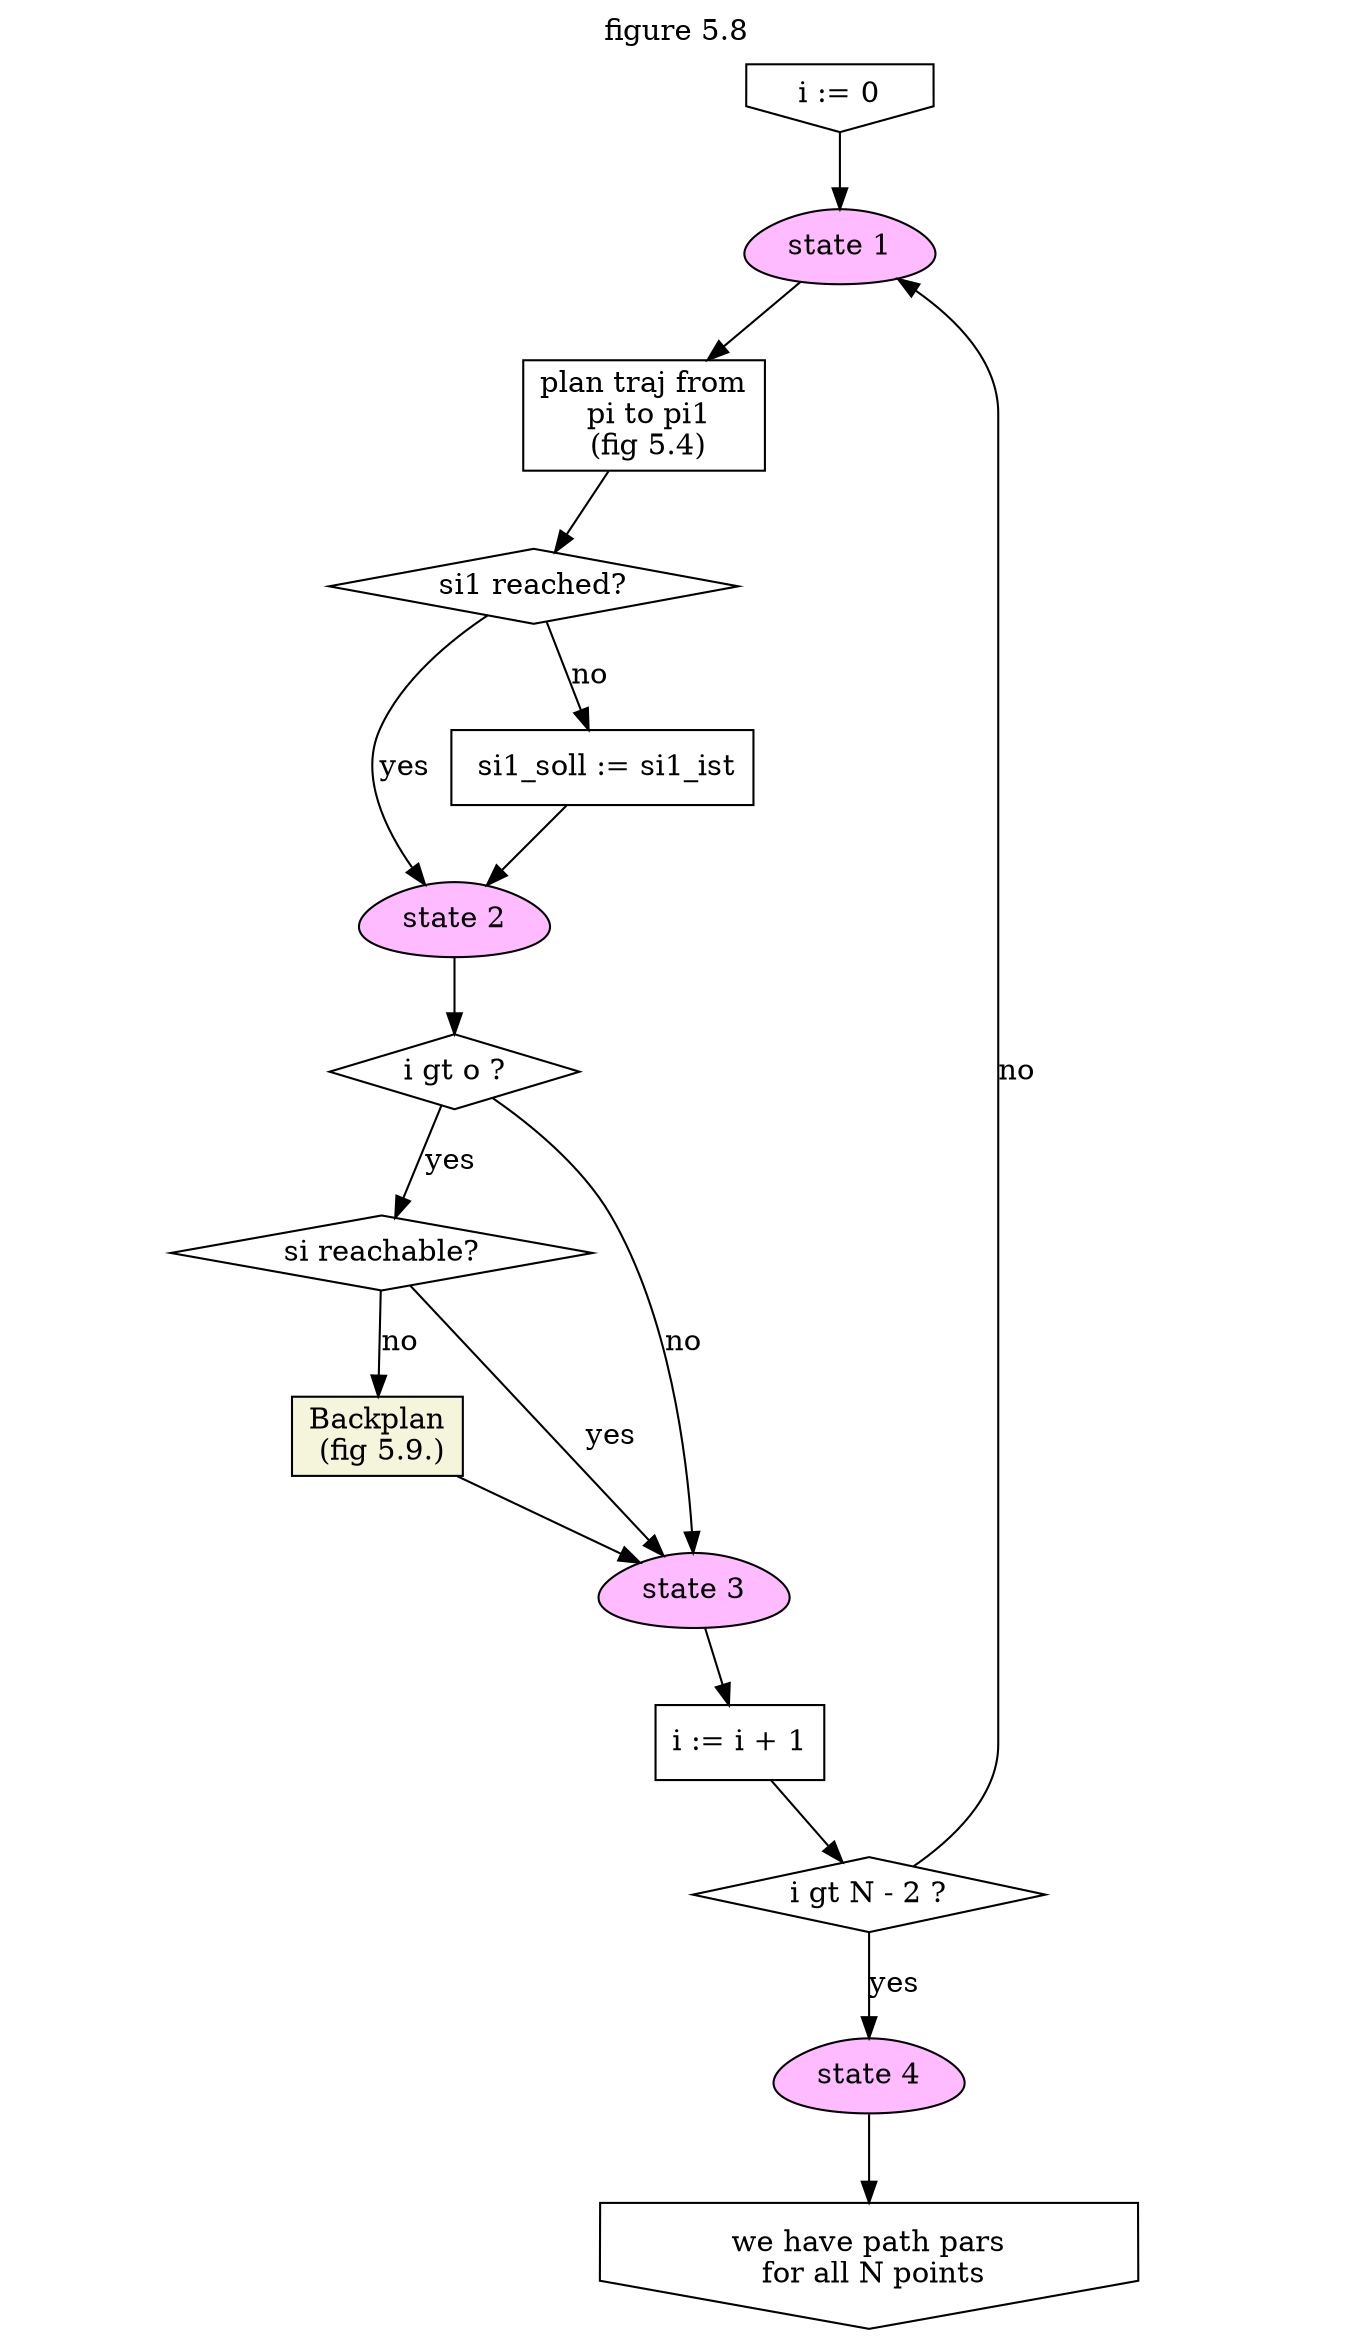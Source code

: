 digraph "g" {
	graph [
		fontsize = "14"
		fontname = "Times-Roman"
		fontcolor = "black"
		ratio = "1.7"
		labelloc = "t"
		label = "figure 5.8"
	]
	node [
		fontsize = "14"
		fontname = "Times-Roman"
		fontcolor = "black"
		shape = "ellipse"
		style = "solid"
	]
	edge [
		fontsize = "14"
		fontname = "Times-Roman"
		fontcolor = "black"
		style = "solid"
	]
	"n0" [
		fontsize = "14"
		fontname = "Times-Roman"
		fontcolor = "black"
		label = "i := 0"
		shape = "invhouse"
		style = "solid"
	]
	"n1" [
		fontsize = "14"
		fontname = "Times-Roman"
		fontcolor = "black"
		label = "state 1"
		fillcolor = "plum1"
		shape = "egg"
		style = "filled"
	]
	"n2" [
		fontsize = "14"
		fontname = "Times-Roman"
		fontcolor = "black"
		label = "plan traj from\n pi to pi1\n (fig 5.4)"
		shape = "box"
		style = "solid"
	]
	"n3" [
		fontsize = "14"
		fontname = "Times-Roman"
		fontcolor = "black"
		label = "si1 reached?"
		shape = "diamond"
		style = "solid"
	]
	"n4" [
		fontsize = "14"
		fontname = "Times-Roman"
		fontcolor = "black"
		label = "state 2"
		fillcolor = "plum1"
		shape = "egg"
		style = "filled"
	]
	"n5" [
		fontsize = "14"
		fontname = "Times-Roman"
		fontcolor = "black"
		label = " si1_soll := si1_ist"
		shape = "box"
		style = "solid"
	]
	"n6" [
		fontsize = "14"
		fontname = "Times-Roman"
		fontcolor = "black"
		label = "i gt o ?"
		shape = "diamond"
		style = "solid"
	]
	"n7" [
		fontsize = "14"
		fontname = "Times-Roman"
		fontcolor = "black"
		label = "si reachable?"
		shape = "diamond"
		style = "solid"
	]
	"n8" [
		fontsize = "14"
		fontname = "Times-Roman"
		fontcolor = "black"
		label = "Backplan\n (fig 5.9.)"
		fillcolor = "beige"
		shape = "box"
		style = "filled"
	]
	"n9" [
		fontsize = "14"
		fontname = "Times-Roman"
		fontcolor = "black"
		label = "state 3"
		fillcolor = "plum1"
		shape = "egg"
		style = "filled"
	]
	"n10" [
		fontsize = "14"
		fontname = "Times-Roman"
		fontcolor = "black"
		label = "i := i + 1"
		shape = "box"
		style = "solid"
	]
	"n11" [
		fontsize = "14"
		fontname = "Times-Roman"
		fontcolor = "black"
		label = "i gt N - 2 ?"
		shape = "diamond"
		style = "solid"
	]
	"n12" [
		fontsize = "14"
		fontname = "Times-Roman"
		fontcolor = "black"
		label = "state 4"
		fillcolor = "plum1"
		shape = "egg"
		style = "filled"
	]
	"n13" [
		fontsize = "14"
		fontname = "Times-Roman"
		fontcolor = "black"
		label = "we have path pars\n for all N points"
		shape = "invhouse"
		style = "solid"
	]
	"n0" -> "n1" [
		fontsize = "14"
		fontname = "Times-Roman"
		fontcolor = "black"
		style = "solid"
	]
	"n1" -> "n2" [
		fontsize = "14"
		fontname = "Times-Roman"
		fontcolor = "black"
		style = "solid"
	]
	"n2" -> "n3" [
		fontsize = "14"
		fontname = "Times-Roman"
		fontcolor = "black"
		style = "solid"
	]
	"n3" -> "n5" [
		fontsize = "14"
		fontname = "Times-Roman"
		fontcolor = "black"
		label = "no"
		style = "solid"
	]
	"n5" -> "n4" [
		fontsize = "14"
		fontname = "Times-Roman"
		fontcolor = "black"
		style = "solid"
	]
	"n3" -> "n4" [
		fontsize = "14"
		fontname = "Times-Roman"
		fontcolor = "black"
		label = "yes"
		style = "solid"
	]
	"n4" -> "n6" [
		fontsize = "14"
		fontname = "Times-Roman"
		fontcolor = "black"
		style = "solid"
	]
	"n6" -> "n7" [
		fontsize = "14"
		fontname = "Times-Roman"
		fontcolor = "black"
		label = "yes"
		style = "solid"
	]
	"n7" -> "n8" [
		fontsize = "14"
		fontname = "Times-Roman"
		fontcolor = "black"
		label = "no"
		style = "solid"
	]
	"n8" -> "n9" [
		fontsize = "14"
		fontname = "Times-Roman"
		fontcolor = "black"
		style = "solid"
	]
	"n7" -> "n9" [
		fontsize = "14"
		fontname = "Times-Roman"
		fontcolor = "black"
		label = "yes"
		style = "solid"
	]
	"n6" -> "n9" [
		fontsize = "14"
		fontname = "Times-Roman"
		fontcolor = "black"
		label = "no"
		style = "solid"
	]
	"n9" -> "n10" [
		fontsize = "14"
		fontname = "Times-Roman"
		fontcolor = "black"
		style = "solid"
	]
	"n10" -> "n11" [
		fontsize = "14"
		fontname = "Times-Roman"
		fontcolor = "black"
		style = "solid"
	]
	"n11" -> "n1" [
		fontsize = "14"
		fontname = "Times-Roman"
		fontcolor = "black"
		label = "no"
		style = "solid"
	]
	"n12" -> "n13" [
		fontsize = "14"
		fontname = "Times-Roman"
		fontcolor = "black"
		style = "solid"
	]
	"n11" -> "n12" [
		fontsize = "14"
		fontname = "Times-Roman"
		fontcolor = "black"
		label = "yes"
		style = "solid"
	]
}
